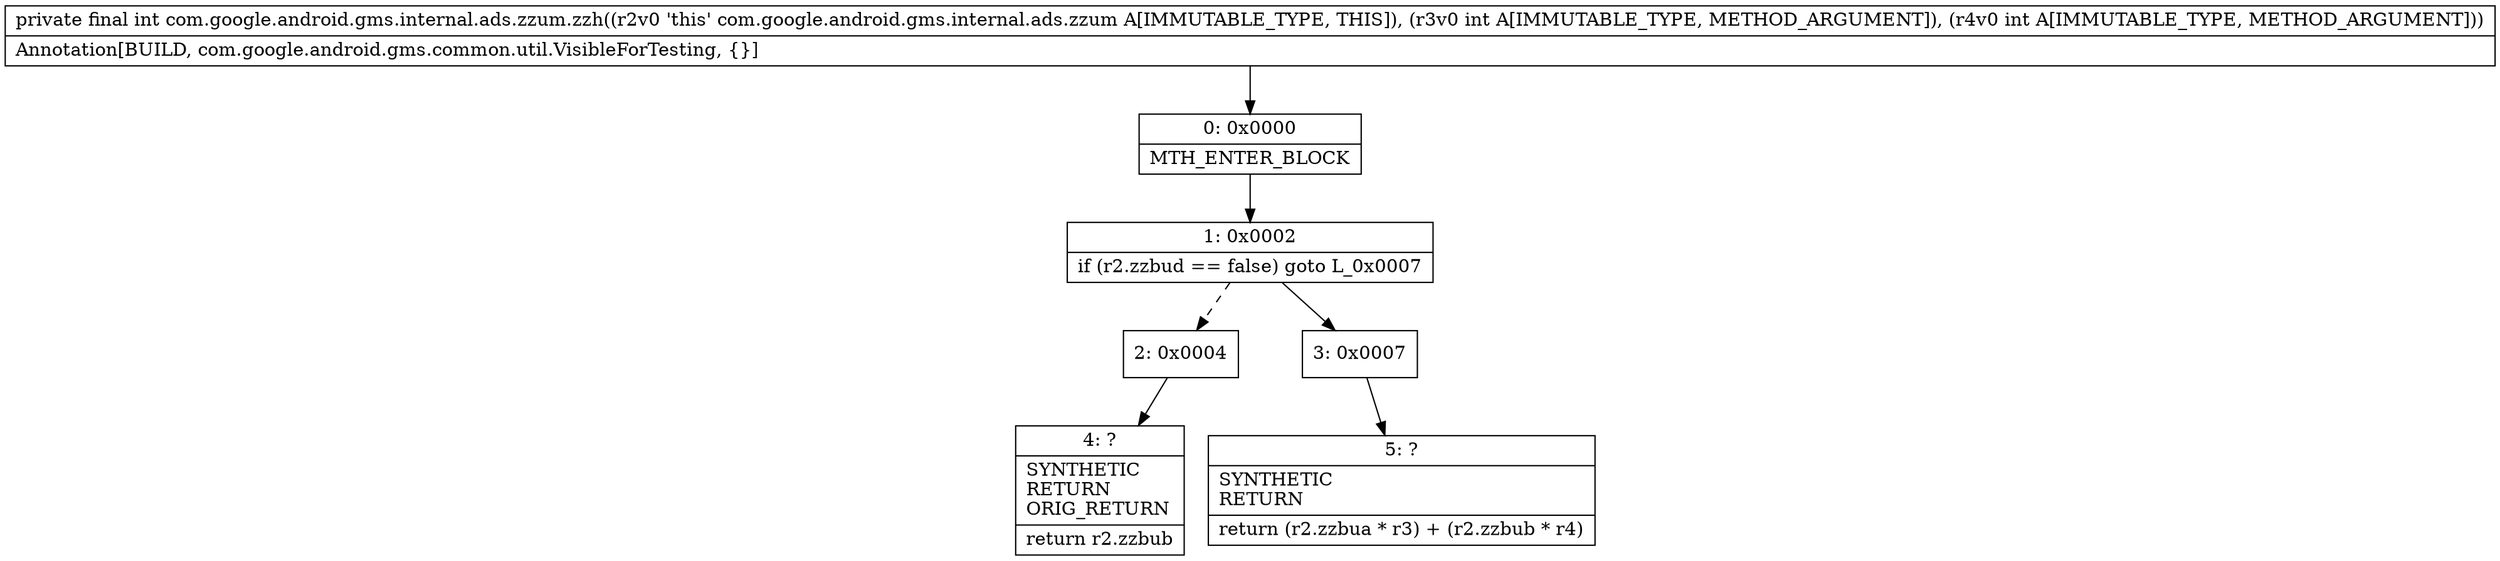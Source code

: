 digraph "CFG forcom.google.android.gms.internal.ads.zzum.zzh(II)I" {
Node_0 [shape=record,label="{0\:\ 0x0000|MTH_ENTER_BLOCK\l}"];
Node_1 [shape=record,label="{1\:\ 0x0002|if (r2.zzbud == false) goto L_0x0007\l}"];
Node_2 [shape=record,label="{2\:\ 0x0004}"];
Node_3 [shape=record,label="{3\:\ 0x0007}"];
Node_4 [shape=record,label="{4\:\ ?|SYNTHETIC\lRETURN\lORIG_RETURN\l|return r2.zzbub\l}"];
Node_5 [shape=record,label="{5\:\ ?|SYNTHETIC\lRETURN\l|return (r2.zzbua * r3) + (r2.zzbub * r4)\l}"];
MethodNode[shape=record,label="{private final int com.google.android.gms.internal.ads.zzum.zzh((r2v0 'this' com.google.android.gms.internal.ads.zzum A[IMMUTABLE_TYPE, THIS]), (r3v0 int A[IMMUTABLE_TYPE, METHOD_ARGUMENT]), (r4v0 int A[IMMUTABLE_TYPE, METHOD_ARGUMENT]))  | Annotation[BUILD, com.google.android.gms.common.util.VisibleForTesting, \{\}]\l}"];
MethodNode -> Node_0;
Node_0 -> Node_1;
Node_1 -> Node_2[style=dashed];
Node_1 -> Node_3;
Node_2 -> Node_4;
Node_3 -> Node_5;
}

